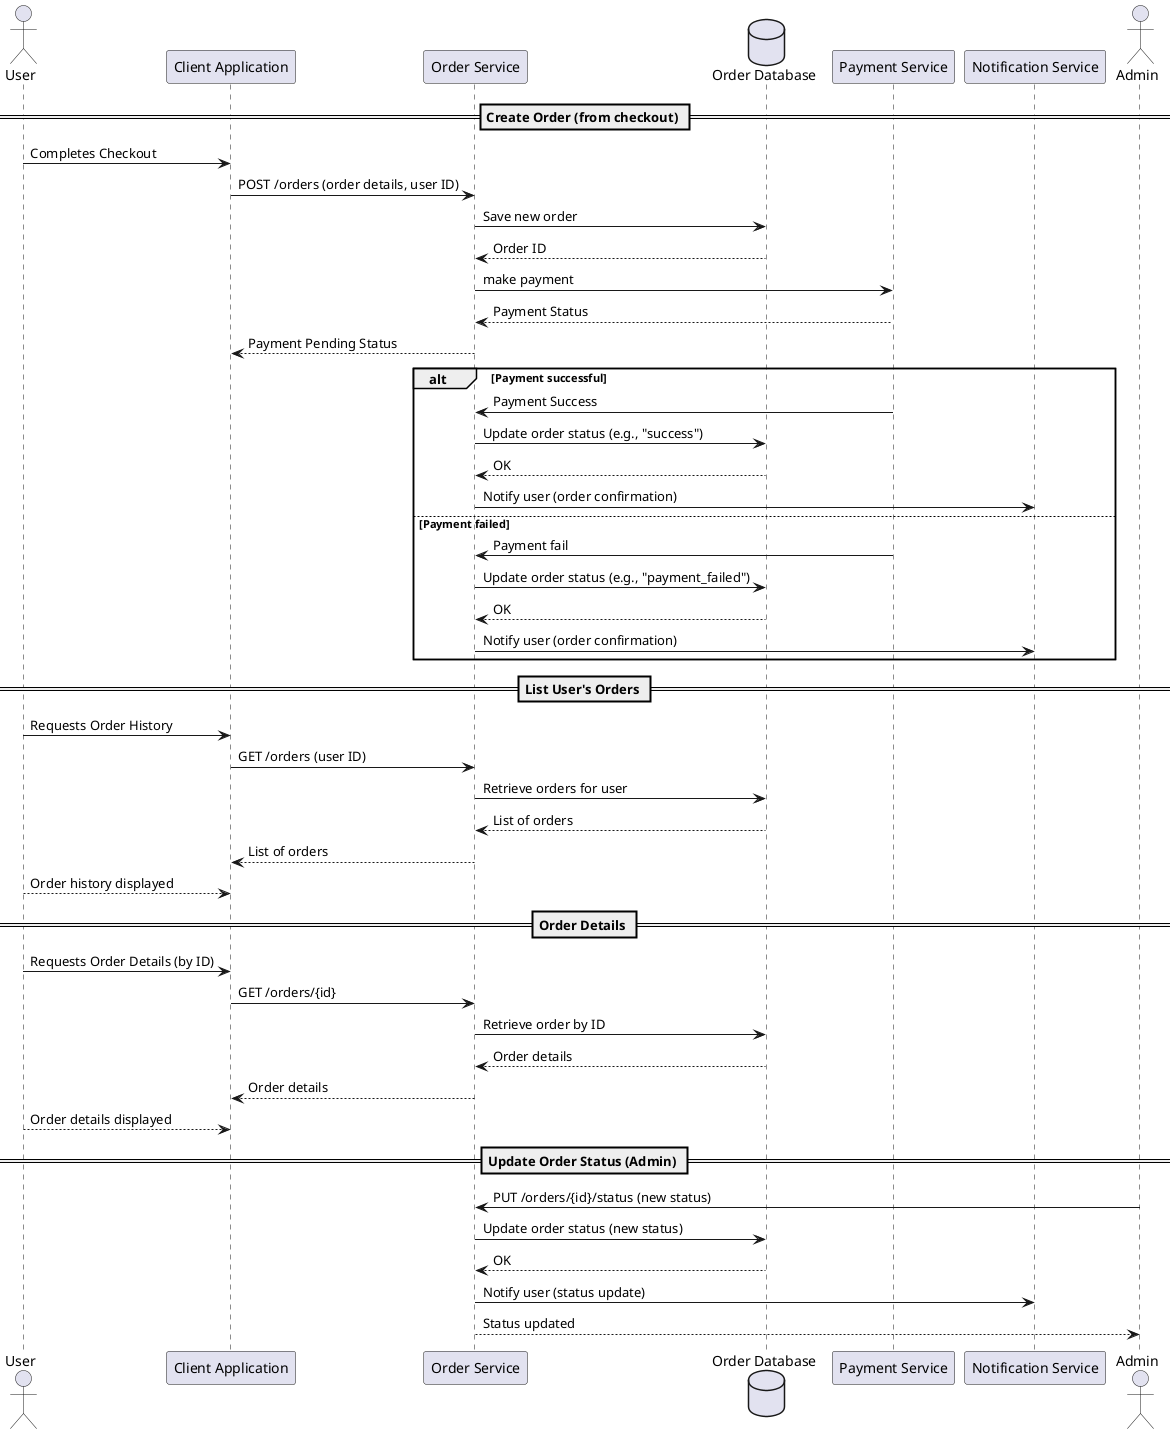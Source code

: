 @startuml order-flow
actor User 
participant "Client Application" as Client
participant "Order Service" as OrderSvc
database "Order Database" as OrderDB
participant "Payment Service" as PaymentSvc
participant "Notification Service" as NotificationSvc
actor Admin

== Create Order (from checkout) ==
User -> Client: Completes Checkout
Client -> OrderSvc: POST /orders (order details, user ID)
OrderSvc -> OrderDB: Save new order
OrderDB --> OrderSvc: Order ID
OrderSvc -> PaymentSvc: make payment
PaymentSvc --> OrderSvc: Payment Status
OrderSvc --> Client: Payment Pending Status


alt Payment successful
    PaymentSvc -> OrderSvc: Payment Success

    OrderSvc -> OrderDB: Update order status (e.g., "success")
    OrderDB --> OrderSvc: OK
    OrderSvc -> NotificationSvc: Notify user (order confirmation)
else Payment failed
    PaymentSvc -> OrderSvc: Payment fail
    OrderSvc -> OrderDB: Update order status (e.g., "payment_failed")
    OrderDB --> OrderSvc: OK
    OrderSvc -> NotificationSvc: Notify user (order confirmation)
end

== List User's Orders ==
User -> Client: Requests Order History
Client -> OrderSvc: GET /orders (user ID)
OrderSvc -> OrderDB: Retrieve orders for user
OrderDB --> OrderSvc: List of orders
OrderSvc --> Client: List of orders
Client <-- User: Order history displayed

== Order Details ==
User -> Client: Requests Order Details (by ID)
Client -> OrderSvc: GET /orders/{id}
OrderSvc -> OrderDB: Retrieve order by ID
OrderDB --> OrderSvc: Order details
OrderSvc --> Client: Order details
Client <-- User: Order details displayed

== Update Order Status (Admin) ==
Admin -> OrderSvc: PUT /orders/{id}/status (new status)
OrderSvc -> OrderDB: Update order status (new status)
OrderDB --> OrderSvc: OK
OrderSvc -> NotificationSvc: Notify user (status update)
OrderSvc --> Admin: Status updated
@enduml
